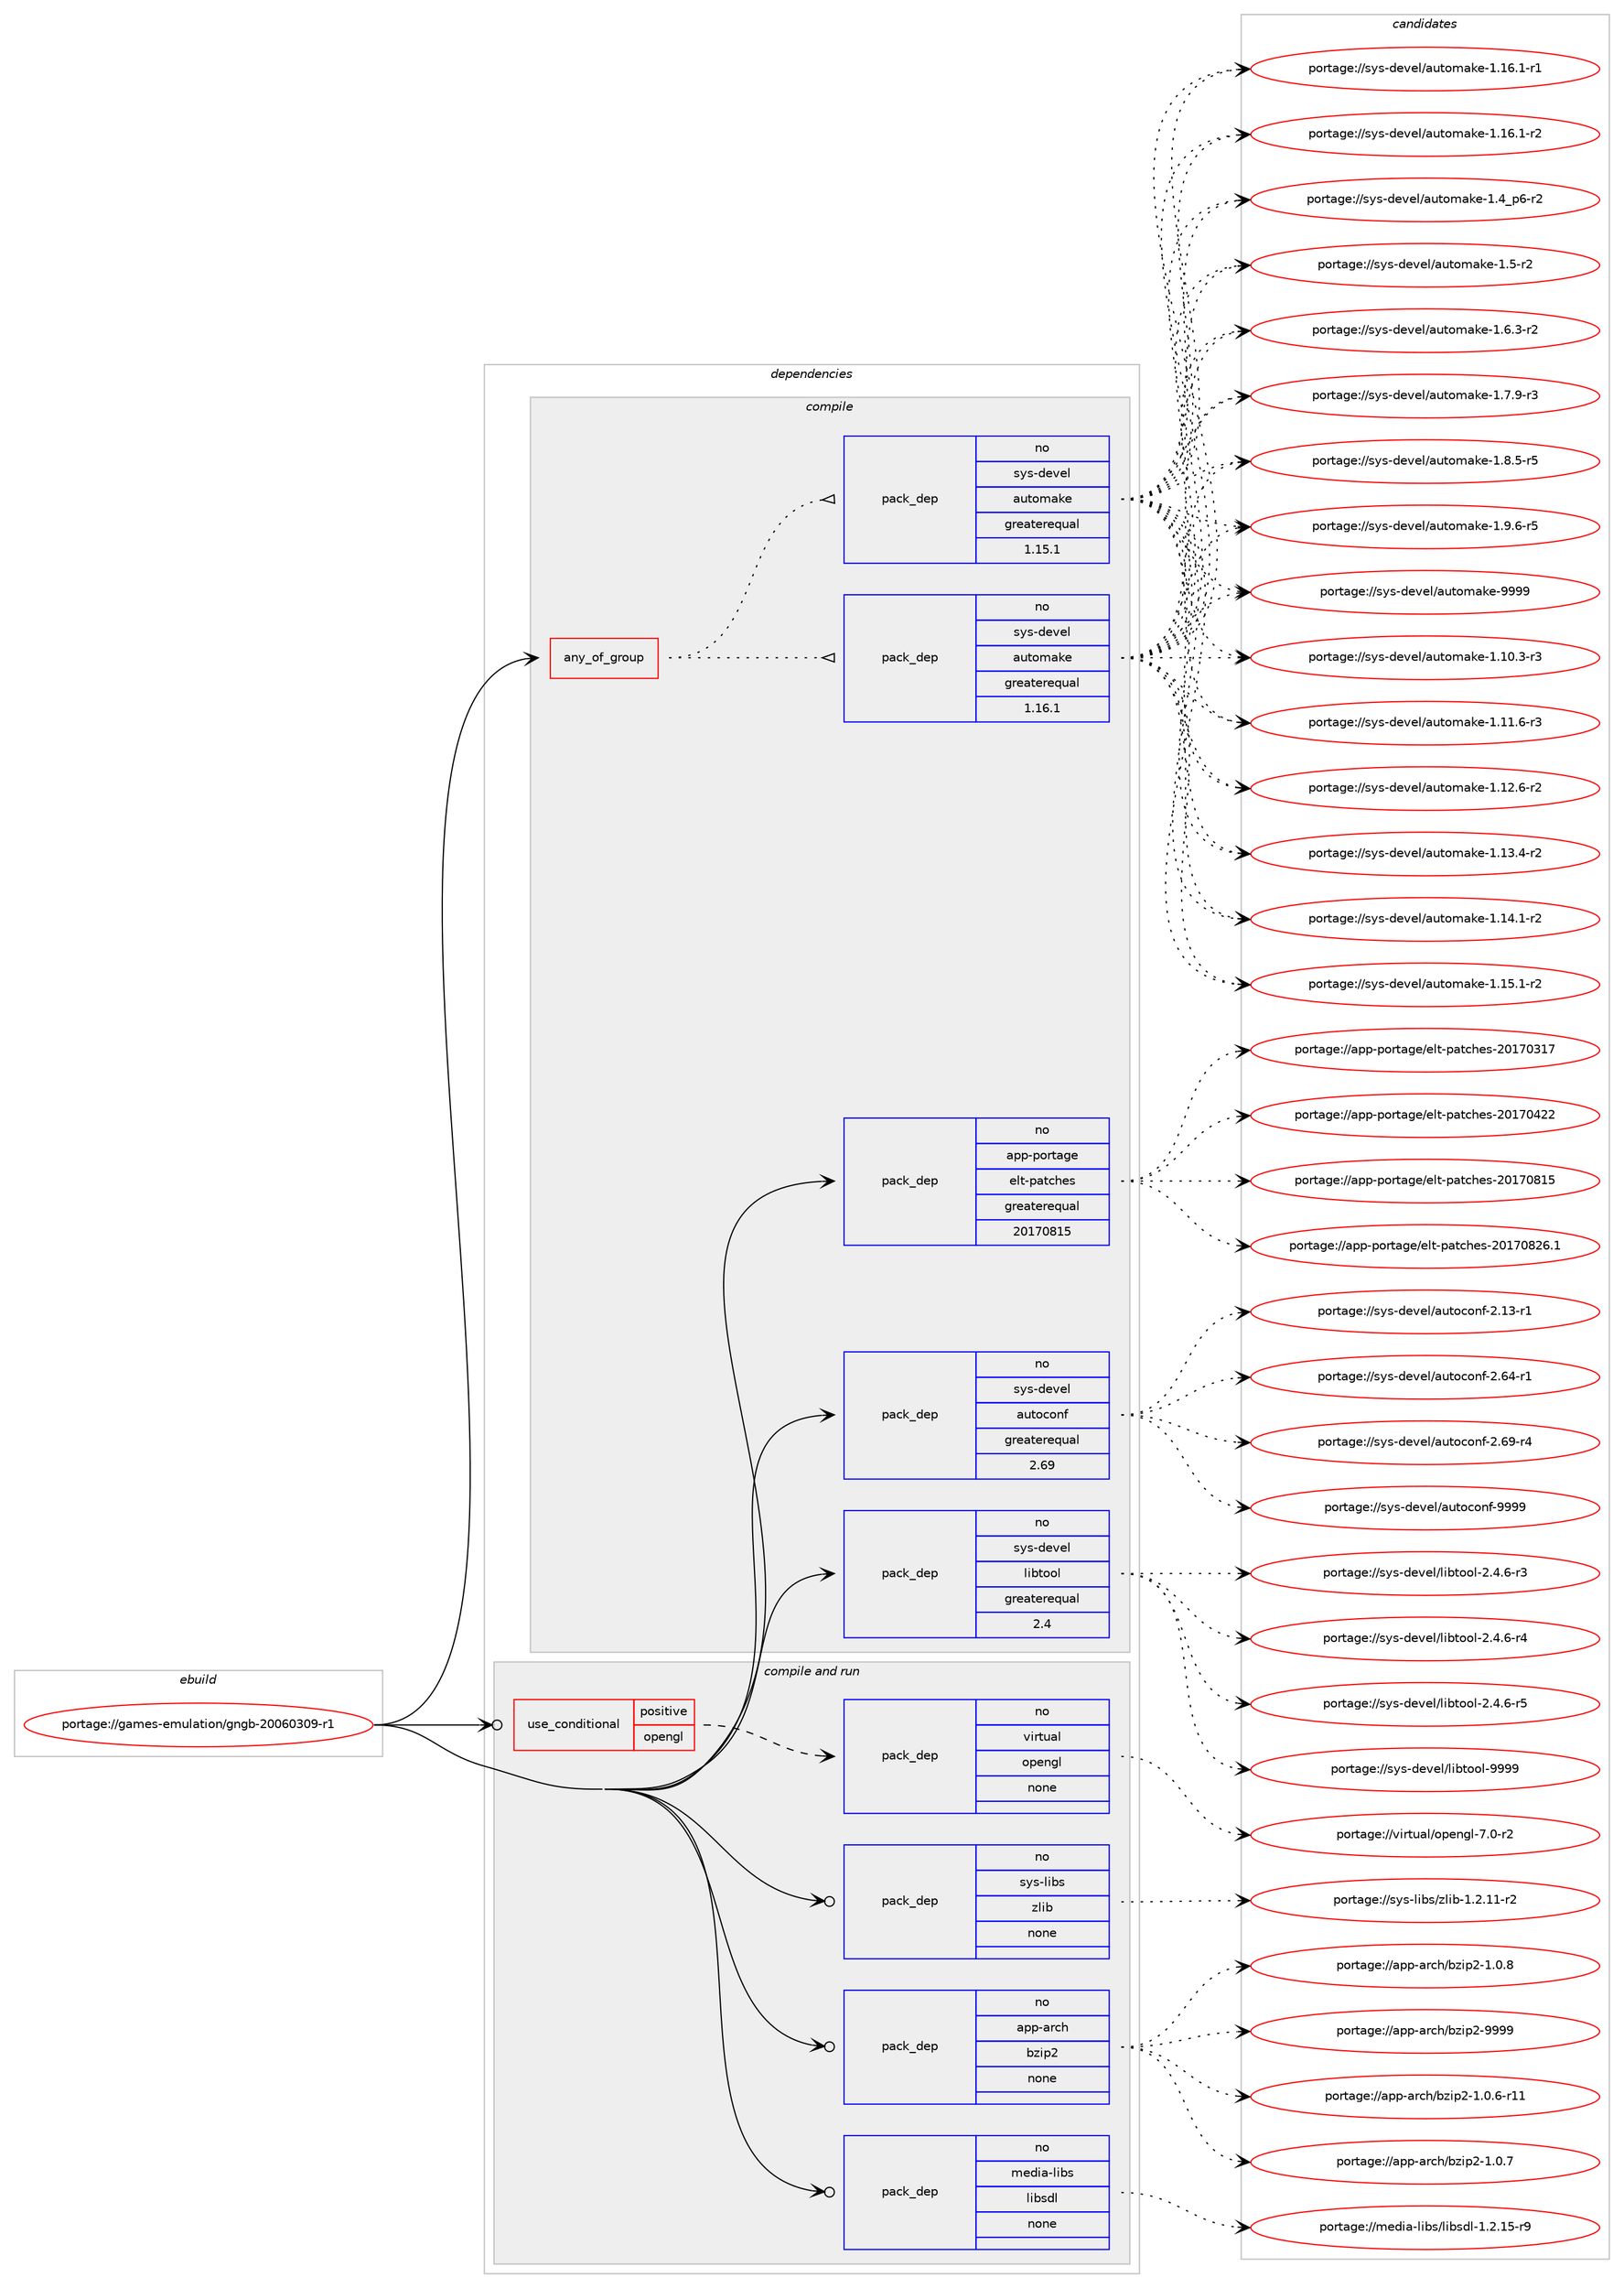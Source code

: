 digraph prolog {

# *************
# Graph options
# *************

newrank=true;
concentrate=true;
compound=true;
graph [rankdir=LR,fontname=Helvetica,fontsize=10,ranksep=1.5];#, ranksep=2.5, nodesep=0.2];
edge  [arrowhead=vee];
node  [fontname=Helvetica,fontsize=10];

# **********
# The ebuild
# **********

subgraph cluster_leftcol {
color=gray;
rank=same;
label=<<i>ebuild</i>>;
id [label="portage://games-emulation/gngb-20060309-r1", color=red, width=4, href="../games-emulation/gngb-20060309-r1.svg"];
}

# ****************
# The dependencies
# ****************

subgraph cluster_midcol {
color=gray;
label=<<i>dependencies</i>>;
subgraph cluster_compile {
fillcolor="#eeeeee";
style=filled;
label=<<i>compile</i>>;
subgraph any3756 {
dependency271617 [label=<<TABLE BORDER="0" CELLBORDER="1" CELLSPACING="0" CELLPADDING="4"><TR><TD CELLPADDING="10">any_of_group</TD></TR></TABLE>>, shape=none, color=red];subgraph pack194845 {
dependency271618 [label=<<TABLE BORDER="0" CELLBORDER="1" CELLSPACING="0" CELLPADDING="4" WIDTH="220"><TR><TD ROWSPAN="6" CELLPADDING="30">pack_dep</TD></TR><TR><TD WIDTH="110">no</TD></TR><TR><TD>sys-devel</TD></TR><TR><TD>automake</TD></TR><TR><TD>greaterequal</TD></TR><TR><TD>1.16.1</TD></TR></TABLE>>, shape=none, color=blue];
}
dependency271617:e -> dependency271618:w [weight=20,style="dotted",arrowhead="oinv"];
subgraph pack194846 {
dependency271619 [label=<<TABLE BORDER="0" CELLBORDER="1" CELLSPACING="0" CELLPADDING="4" WIDTH="220"><TR><TD ROWSPAN="6" CELLPADDING="30">pack_dep</TD></TR><TR><TD WIDTH="110">no</TD></TR><TR><TD>sys-devel</TD></TR><TR><TD>automake</TD></TR><TR><TD>greaterequal</TD></TR><TR><TD>1.15.1</TD></TR></TABLE>>, shape=none, color=blue];
}
dependency271617:e -> dependency271619:w [weight=20,style="dotted",arrowhead="oinv"];
}
id:e -> dependency271617:w [weight=20,style="solid",arrowhead="vee"];
subgraph pack194847 {
dependency271620 [label=<<TABLE BORDER="0" CELLBORDER="1" CELLSPACING="0" CELLPADDING="4" WIDTH="220"><TR><TD ROWSPAN="6" CELLPADDING="30">pack_dep</TD></TR><TR><TD WIDTH="110">no</TD></TR><TR><TD>app-portage</TD></TR><TR><TD>elt-patches</TD></TR><TR><TD>greaterequal</TD></TR><TR><TD>20170815</TD></TR></TABLE>>, shape=none, color=blue];
}
id:e -> dependency271620:w [weight=20,style="solid",arrowhead="vee"];
subgraph pack194848 {
dependency271621 [label=<<TABLE BORDER="0" CELLBORDER="1" CELLSPACING="0" CELLPADDING="4" WIDTH="220"><TR><TD ROWSPAN="6" CELLPADDING="30">pack_dep</TD></TR><TR><TD WIDTH="110">no</TD></TR><TR><TD>sys-devel</TD></TR><TR><TD>autoconf</TD></TR><TR><TD>greaterequal</TD></TR><TR><TD>2.69</TD></TR></TABLE>>, shape=none, color=blue];
}
id:e -> dependency271621:w [weight=20,style="solid",arrowhead="vee"];
subgraph pack194849 {
dependency271622 [label=<<TABLE BORDER="0" CELLBORDER="1" CELLSPACING="0" CELLPADDING="4" WIDTH="220"><TR><TD ROWSPAN="6" CELLPADDING="30">pack_dep</TD></TR><TR><TD WIDTH="110">no</TD></TR><TR><TD>sys-devel</TD></TR><TR><TD>libtool</TD></TR><TR><TD>greaterequal</TD></TR><TR><TD>2.4</TD></TR></TABLE>>, shape=none, color=blue];
}
id:e -> dependency271622:w [weight=20,style="solid",arrowhead="vee"];
}
subgraph cluster_compileandrun {
fillcolor="#eeeeee";
style=filled;
label=<<i>compile and run</i>>;
subgraph cond72937 {
dependency271623 [label=<<TABLE BORDER="0" CELLBORDER="1" CELLSPACING="0" CELLPADDING="4"><TR><TD ROWSPAN="3" CELLPADDING="10">use_conditional</TD></TR><TR><TD>positive</TD></TR><TR><TD>opengl</TD></TR></TABLE>>, shape=none, color=red];
subgraph pack194850 {
dependency271624 [label=<<TABLE BORDER="0" CELLBORDER="1" CELLSPACING="0" CELLPADDING="4" WIDTH="220"><TR><TD ROWSPAN="6" CELLPADDING="30">pack_dep</TD></TR><TR><TD WIDTH="110">no</TD></TR><TR><TD>virtual</TD></TR><TR><TD>opengl</TD></TR><TR><TD>none</TD></TR><TR><TD></TD></TR></TABLE>>, shape=none, color=blue];
}
dependency271623:e -> dependency271624:w [weight=20,style="dashed",arrowhead="vee"];
}
id:e -> dependency271623:w [weight=20,style="solid",arrowhead="odotvee"];
subgraph pack194851 {
dependency271625 [label=<<TABLE BORDER="0" CELLBORDER="1" CELLSPACING="0" CELLPADDING="4" WIDTH="220"><TR><TD ROWSPAN="6" CELLPADDING="30">pack_dep</TD></TR><TR><TD WIDTH="110">no</TD></TR><TR><TD>app-arch</TD></TR><TR><TD>bzip2</TD></TR><TR><TD>none</TD></TR><TR><TD></TD></TR></TABLE>>, shape=none, color=blue];
}
id:e -> dependency271625:w [weight=20,style="solid",arrowhead="odotvee"];
subgraph pack194852 {
dependency271626 [label=<<TABLE BORDER="0" CELLBORDER="1" CELLSPACING="0" CELLPADDING="4" WIDTH="220"><TR><TD ROWSPAN="6" CELLPADDING="30">pack_dep</TD></TR><TR><TD WIDTH="110">no</TD></TR><TR><TD>media-libs</TD></TR><TR><TD>libsdl</TD></TR><TR><TD>none</TD></TR><TR><TD></TD></TR></TABLE>>, shape=none, color=blue];
}
id:e -> dependency271626:w [weight=20,style="solid",arrowhead="odotvee"];
subgraph pack194853 {
dependency271627 [label=<<TABLE BORDER="0" CELLBORDER="1" CELLSPACING="0" CELLPADDING="4" WIDTH="220"><TR><TD ROWSPAN="6" CELLPADDING="30">pack_dep</TD></TR><TR><TD WIDTH="110">no</TD></TR><TR><TD>sys-libs</TD></TR><TR><TD>zlib</TD></TR><TR><TD>none</TD></TR><TR><TD></TD></TR></TABLE>>, shape=none, color=blue];
}
id:e -> dependency271627:w [weight=20,style="solid",arrowhead="odotvee"];
}
subgraph cluster_run {
fillcolor="#eeeeee";
style=filled;
label=<<i>run</i>>;
}
}

# **************
# The candidates
# **************

subgraph cluster_choices {
rank=same;
color=gray;
label=<<i>candidates</i>>;

subgraph choice194845 {
color=black;
nodesep=1;
choiceportage11512111545100101118101108479711711611110997107101454946494846514511451 [label="portage://sys-devel/automake-1.10.3-r3", color=red, width=4,href="../sys-devel/automake-1.10.3-r3.svg"];
choiceportage11512111545100101118101108479711711611110997107101454946494946544511451 [label="portage://sys-devel/automake-1.11.6-r3", color=red, width=4,href="../sys-devel/automake-1.11.6-r3.svg"];
choiceportage11512111545100101118101108479711711611110997107101454946495046544511450 [label="portage://sys-devel/automake-1.12.6-r2", color=red, width=4,href="../sys-devel/automake-1.12.6-r2.svg"];
choiceportage11512111545100101118101108479711711611110997107101454946495146524511450 [label="portage://sys-devel/automake-1.13.4-r2", color=red, width=4,href="../sys-devel/automake-1.13.4-r2.svg"];
choiceportage11512111545100101118101108479711711611110997107101454946495246494511450 [label="portage://sys-devel/automake-1.14.1-r2", color=red, width=4,href="../sys-devel/automake-1.14.1-r2.svg"];
choiceportage11512111545100101118101108479711711611110997107101454946495346494511450 [label="portage://sys-devel/automake-1.15.1-r2", color=red, width=4,href="../sys-devel/automake-1.15.1-r2.svg"];
choiceportage11512111545100101118101108479711711611110997107101454946495446494511449 [label="portage://sys-devel/automake-1.16.1-r1", color=red, width=4,href="../sys-devel/automake-1.16.1-r1.svg"];
choiceportage11512111545100101118101108479711711611110997107101454946495446494511450 [label="portage://sys-devel/automake-1.16.1-r2", color=red, width=4,href="../sys-devel/automake-1.16.1-r2.svg"];
choiceportage115121115451001011181011084797117116111109971071014549465295112544511450 [label="portage://sys-devel/automake-1.4_p6-r2", color=red, width=4,href="../sys-devel/automake-1.4_p6-r2.svg"];
choiceportage11512111545100101118101108479711711611110997107101454946534511450 [label="portage://sys-devel/automake-1.5-r2", color=red, width=4,href="../sys-devel/automake-1.5-r2.svg"];
choiceportage115121115451001011181011084797117116111109971071014549465446514511450 [label="portage://sys-devel/automake-1.6.3-r2", color=red, width=4,href="../sys-devel/automake-1.6.3-r2.svg"];
choiceportage115121115451001011181011084797117116111109971071014549465546574511451 [label="portage://sys-devel/automake-1.7.9-r3", color=red, width=4,href="../sys-devel/automake-1.7.9-r3.svg"];
choiceportage115121115451001011181011084797117116111109971071014549465646534511453 [label="portage://sys-devel/automake-1.8.5-r5", color=red, width=4,href="../sys-devel/automake-1.8.5-r5.svg"];
choiceportage115121115451001011181011084797117116111109971071014549465746544511453 [label="portage://sys-devel/automake-1.9.6-r5", color=red, width=4,href="../sys-devel/automake-1.9.6-r5.svg"];
choiceportage115121115451001011181011084797117116111109971071014557575757 [label="portage://sys-devel/automake-9999", color=red, width=4,href="../sys-devel/automake-9999.svg"];
dependency271618:e -> choiceportage11512111545100101118101108479711711611110997107101454946494846514511451:w [style=dotted,weight="100"];
dependency271618:e -> choiceportage11512111545100101118101108479711711611110997107101454946494946544511451:w [style=dotted,weight="100"];
dependency271618:e -> choiceportage11512111545100101118101108479711711611110997107101454946495046544511450:w [style=dotted,weight="100"];
dependency271618:e -> choiceportage11512111545100101118101108479711711611110997107101454946495146524511450:w [style=dotted,weight="100"];
dependency271618:e -> choiceportage11512111545100101118101108479711711611110997107101454946495246494511450:w [style=dotted,weight="100"];
dependency271618:e -> choiceportage11512111545100101118101108479711711611110997107101454946495346494511450:w [style=dotted,weight="100"];
dependency271618:e -> choiceportage11512111545100101118101108479711711611110997107101454946495446494511449:w [style=dotted,weight="100"];
dependency271618:e -> choiceportage11512111545100101118101108479711711611110997107101454946495446494511450:w [style=dotted,weight="100"];
dependency271618:e -> choiceportage115121115451001011181011084797117116111109971071014549465295112544511450:w [style=dotted,weight="100"];
dependency271618:e -> choiceportage11512111545100101118101108479711711611110997107101454946534511450:w [style=dotted,weight="100"];
dependency271618:e -> choiceportage115121115451001011181011084797117116111109971071014549465446514511450:w [style=dotted,weight="100"];
dependency271618:e -> choiceportage115121115451001011181011084797117116111109971071014549465546574511451:w [style=dotted,weight="100"];
dependency271618:e -> choiceportage115121115451001011181011084797117116111109971071014549465646534511453:w [style=dotted,weight="100"];
dependency271618:e -> choiceportage115121115451001011181011084797117116111109971071014549465746544511453:w [style=dotted,weight="100"];
dependency271618:e -> choiceportage115121115451001011181011084797117116111109971071014557575757:w [style=dotted,weight="100"];
}
subgraph choice194846 {
color=black;
nodesep=1;
choiceportage11512111545100101118101108479711711611110997107101454946494846514511451 [label="portage://sys-devel/automake-1.10.3-r3", color=red, width=4,href="../sys-devel/automake-1.10.3-r3.svg"];
choiceportage11512111545100101118101108479711711611110997107101454946494946544511451 [label="portage://sys-devel/automake-1.11.6-r3", color=red, width=4,href="../sys-devel/automake-1.11.6-r3.svg"];
choiceportage11512111545100101118101108479711711611110997107101454946495046544511450 [label="portage://sys-devel/automake-1.12.6-r2", color=red, width=4,href="../sys-devel/automake-1.12.6-r2.svg"];
choiceportage11512111545100101118101108479711711611110997107101454946495146524511450 [label="portage://sys-devel/automake-1.13.4-r2", color=red, width=4,href="../sys-devel/automake-1.13.4-r2.svg"];
choiceportage11512111545100101118101108479711711611110997107101454946495246494511450 [label="portage://sys-devel/automake-1.14.1-r2", color=red, width=4,href="../sys-devel/automake-1.14.1-r2.svg"];
choiceportage11512111545100101118101108479711711611110997107101454946495346494511450 [label="portage://sys-devel/automake-1.15.1-r2", color=red, width=4,href="../sys-devel/automake-1.15.1-r2.svg"];
choiceportage11512111545100101118101108479711711611110997107101454946495446494511449 [label="portage://sys-devel/automake-1.16.1-r1", color=red, width=4,href="../sys-devel/automake-1.16.1-r1.svg"];
choiceportage11512111545100101118101108479711711611110997107101454946495446494511450 [label="portage://sys-devel/automake-1.16.1-r2", color=red, width=4,href="../sys-devel/automake-1.16.1-r2.svg"];
choiceportage115121115451001011181011084797117116111109971071014549465295112544511450 [label="portage://sys-devel/automake-1.4_p6-r2", color=red, width=4,href="../sys-devel/automake-1.4_p6-r2.svg"];
choiceportage11512111545100101118101108479711711611110997107101454946534511450 [label="portage://sys-devel/automake-1.5-r2", color=red, width=4,href="../sys-devel/automake-1.5-r2.svg"];
choiceportage115121115451001011181011084797117116111109971071014549465446514511450 [label="portage://sys-devel/automake-1.6.3-r2", color=red, width=4,href="../sys-devel/automake-1.6.3-r2.svg"];
choiceportage115121115451001011181011084797117116111109971071014549465546574511451 [label="portage://sys-devel/automake-1.7.9-r3", color=red, width=4,href="../sys-devel/automake-1.7.9-r3.svg"];
choiceportage115121115451001011181011084797117116111109971071014549465646534511453 [label="portage://sys-devel/automake-1.8.5-r5", color=red, width=4,href="../sys-devel/automake-1.8.5-r5.svg"];
choiceportage115121115451001011181011084797117116111109971071014549465746544511453 [label="portage://sys-devel/automake-1.9.6-r5", color=red, width=4,href="../sys-devel/automake-1.9.6-r5.svg"];
choiceportage115121115451001011181011084797117116111109971071014557575757 [label="portage://sys-devel/automake-9999", color=red, width=4,href="../sys-devel/automake-9999.svg"];
dependency271619:e -> choiceportage11512111545100101118101108479711711611110997107101454946494846514511451:w [style=dotted,weight="100"];
dependency271619:e -> choiceportage11512111545100101118101108479711711611110997107101454946494946544511451:w [style=dotted,weight="100"];
dependency271619:e -> choiceportage11512111545100101118101108479711711611110997107101454946495046544511450:w [style=dotted,weight="100"];
dependency271619:e -> choiceportage11512111545100101118101108479711711611110997107101454946495146524511450:w [style=dotted,weight="100"];
dependency271619:e -> choiceportage11512111545100101118101108479711711611110997107101454946495246494511450:w [style=dotted,weight="100"];
dependency271619:e -> choiceportage11512111545100101118101108479711711611110997107101454946495346494511450:w [style=dotted,weight="100"];
dependency271619:e -> choiceportage11512111545100101118101108479711711611110997107101454946495446494511449:w [style=dotted,weight="100"];
dependency271619:e -> choiceportage11512111545100101118101108479711711611110997107101454946495446494511450:w [style=dotted,weight="100"];
dependency271619:e -> choiceportage115121115451001011181011084797117116111109971071014549465295112544511450:w [style=dotted,weight="100"];
dependency271619:e -> choiceportage11512111545100101118101108479711711611110997107101454946534511450:w [style=dotted,weight="100"];
dependency271619:e -> choiceportage115121115451001011181011084797117116111109971071014549465446514511450:w [style=dotted,weight="100"];
dependency271619:e -> choiceportage115121115451001011181011084797117116111109971071014549465546574511451:w [style=dotted,weight="100"];
dependency271619:e -> choiceportage115121115451001011181011084797117116111109971071014549465646534511453:w [style=dotted,weight="100"];
dependency271619:e -> choiceportage115121115451001011181011084797117116111109971071014549465746544511453:w [style=dotted,weight="100"];
dependency271619:e -> choiceportage115121115451001011181011084797117116111109971071014557575757:w [style=dotted,weight="100"];
}
subgraph choice194847 {
color=black;
nodesep=1;
choiceportage97112112451121111141169710310147101108116451129711699104101115455048495548514955 [label="portage://app-portage/elt-patches-20170317", color=red, width=4,href="../app-portage/elt-patches-20170317.svg"];
choiceportage97112112451121111141169710310147101108116451129711699104101115455048495548525050 [label="portage://app-portage/elt-patches-20170422", color=red, width=4,href="../app-portage/elt-patches-20170422.svg"];
choiceportage97112112451121111141169710310147101108116451129711699104101115455048495548564953 [label="portage://app-portage/elt-patches-20170815", color=red, width=4,href="../app-portage/elt-patches-20170815.svg"];
choiceportage971121124511211111411697103101471011081164511297116991041011154550484955485650544649 [label="portage://app-portage/elt-patches-20170826.1", color=red, width=4,href="../app-portage/elt-patches-20170826.1.svg"];
dependency271620:e -> choiceportage97112112451121111141169710310147101108116451129711699104101115455048495548514955:w [style=dotted,weight="100"];
dependency271620:e -> choiceportage97112112451121111141169710310147101108116451129711699104101115455048495548525050:w [style=dotted,weight="100"];
dependency271620:e -> choiceportage97112112451121111141169710310147101108116451129711699104101115455048495548564953:w [style=dotted,weight="100"];
dependency271620:e -> choiceportage971121124511211111411697103101471011081164511297116991041011154550484955485650544649:w [style=dotted,weight="100"];
}
subgraph choice194848 {
color=black;
nodesep=1;
choiceportage1151211154510010111810110847971171161119911111010245504649514511449 [label="portage://sys-devel/autoconf-2.13-r1", color=red, width=4,href="../sys-devel/autoconf-2.13-r1.svg"];
choiceportage1151211154510010111810110847971171161119911111010245504654524511449 [label="portage://sys-devel/autoconf-2.64-r1", color=red, width=4,href="../sys-devel/autoconf-2.64-r1.svg"];
choiceportage1151211154510010111810110847971171161119911111010245504654574511452 [label="portage://sys-devel/autoconf-2.69-r4", color=red, width=4,href="../sys-devel/autoconf-2.69-r4.svg"];
choiceportage115121115451001011181011084797117116111991111101024557575757 [label="portage://sys-devel/autoconf-9999", color=red, width=4,href="../sys-devel/autoconf-9999.svg"];
dependency271621:e -> choiceportage1151211154510010111810110847971171161119911111010245504649514511449:w [style=dotted,weight="100"];
dependency271621:e -> choiceportage1151211154510010111810110847971171161119911111010245504654524511449:w [style=dotted,weight="100"];
dependency271621:e -> choiceportage1151211154510010111810110847971171161119911111010245504654574511452:w [style=dotted,weight="100"];
dependency271621:e -> choiceportage115121115451001011181011084797117116111991111101024557575757:w [style=dotted,weight="100"];
}
subgraph choice194849 {
color=black;
nodesep=1;
choiceportage1151211154510010111810110847108105981161111111084550465246544511451 [label="portage://sys-devel/libtool-2.4.6-r3", color=red, width=4,href="../sys-devel/libtool-2.4.6-r3.svg"];
choiceportage1151211154510010111810110847108105981161111111084550465246544511452 [label="portage://sys-devel/libtool-2.4.6-r4", color=red, width=4,href="../sys-devel/libtool-2.4.6-r4.svg"];
choiceportage1151211154510010111810110847108105981161111111084550465246544511453 [label="portage://sys-devel/libtool-2.4.6-r5", color=red, width=4,href="../sys-devel/libtool-2.4.6-r5.svg"];
choiceportage1151211154510010111810110847108105981161111111084557575757 [label="portage://sys-devel/libtool-9999", color=red, width=4,href="../sys-devel/libtool-9999.svg"];
dependency271622:e -> choiceportage1151211154510010111810110847108105981161111111084550465246544511451:w [style=dotted,weight="100"];
dependency271622:e -> choiceportage1151211154510010111810110847108105981161111111084550465246544511452:w [style=dotted,weight="100"];
dependency271622:e -> choiceportage1151211154510010111810110847108105981161111111084550465246544511453:w [style=dotted,weight="100"];
dependency271622:e -> choiceportage1151211154510010111810110847108105981161111111084557575757:w [style=dotted,weight="100"];
}
subgraph choice194850 {
color=black;
nodesep=1;
choiceportage1181051141161179710847111112101110103108455546484511450 [label="portage://virtual/opengl-7.0-r2", color=red, width=4,href="../virtual/opengl-7.0-r2.svg"];
dependency271624:e -> choiceportage1181051141161179710847111112101110103108455546484511450:w [style=dotted,weight="100"];
}
subgraph choice194851 {
color=black;
nodesep=1;
choiceportage97112112459711499104479812210511250454946484654451144949 [label="portage://app-arch/bzip2-1.0.6-r11", color=red, width=4,href="../app-arch/bzip2-1.0.6-r11.svg"];
choiceportage97112112459711499104479812210511250454946484655 [label="portage://app-arch/bzip2-1.0.7", color=red, width=4,href="../app-arch/bzip2-1.0.7.svg"];
choiceportage97112112459711499104479812210511250454946484656 [label="portage://app-arch/bzip2-1.0.8", color=red, width=4,href="../app-arch/bzip2-1.0.8.svg"];
choiceportage971121124597114991044798122105112504557575757 [label="portage://app-arch/bzip2-9999", color=red, width=4,href="../app-arch/bzip2-9999.svg"];
dependency271625:e -> choiceportage97112112459711499104479812210511250454946484654451144949:w [style=dotted,weight="100"];
dependency271625:e -> choiceportage97112112459711499104479812210511250454946484655:w [style=dotted,weight="100"];
dependency271625:e -> choiceportage97112112459711499104479812210511250454946484656:w [style=dotted,weight="100"];
dependency271625:e -> choiceportage971121124597114991044798122105112504557575757:w [style=dotted,weight="100"];
}
subgraph choice194852 {
color=black;
nodesep=1;
choiceportage1091011001059745108105981154710810598115100108454946504649534511457 [label="portage://media-libs/libsdl-1.2.15-r9", color=red, width=4,href="../media-libs/libsdl-1.2.15-r9.svg"];
dependency271626:e -> choiceportage1091011001059745108105981154710810598115100108454946504649534511457:w [style=dotted,weight="100"];
}
subgraph choice194853 {
color=black;
nodesep=1;
choiceportage11512111545108105981154712210810598454946504649494511450 [label="portage://sys-libs/zlib-1.2.11-r2", color=red, width=4,href="../sys-libs/zlib-1.2.11-r2.svg"];
dependency271627:e -> choiceportage11512111545108105981154712210810598454946504649494511450:w [style=dotted,weight="100"];
}
}

}
